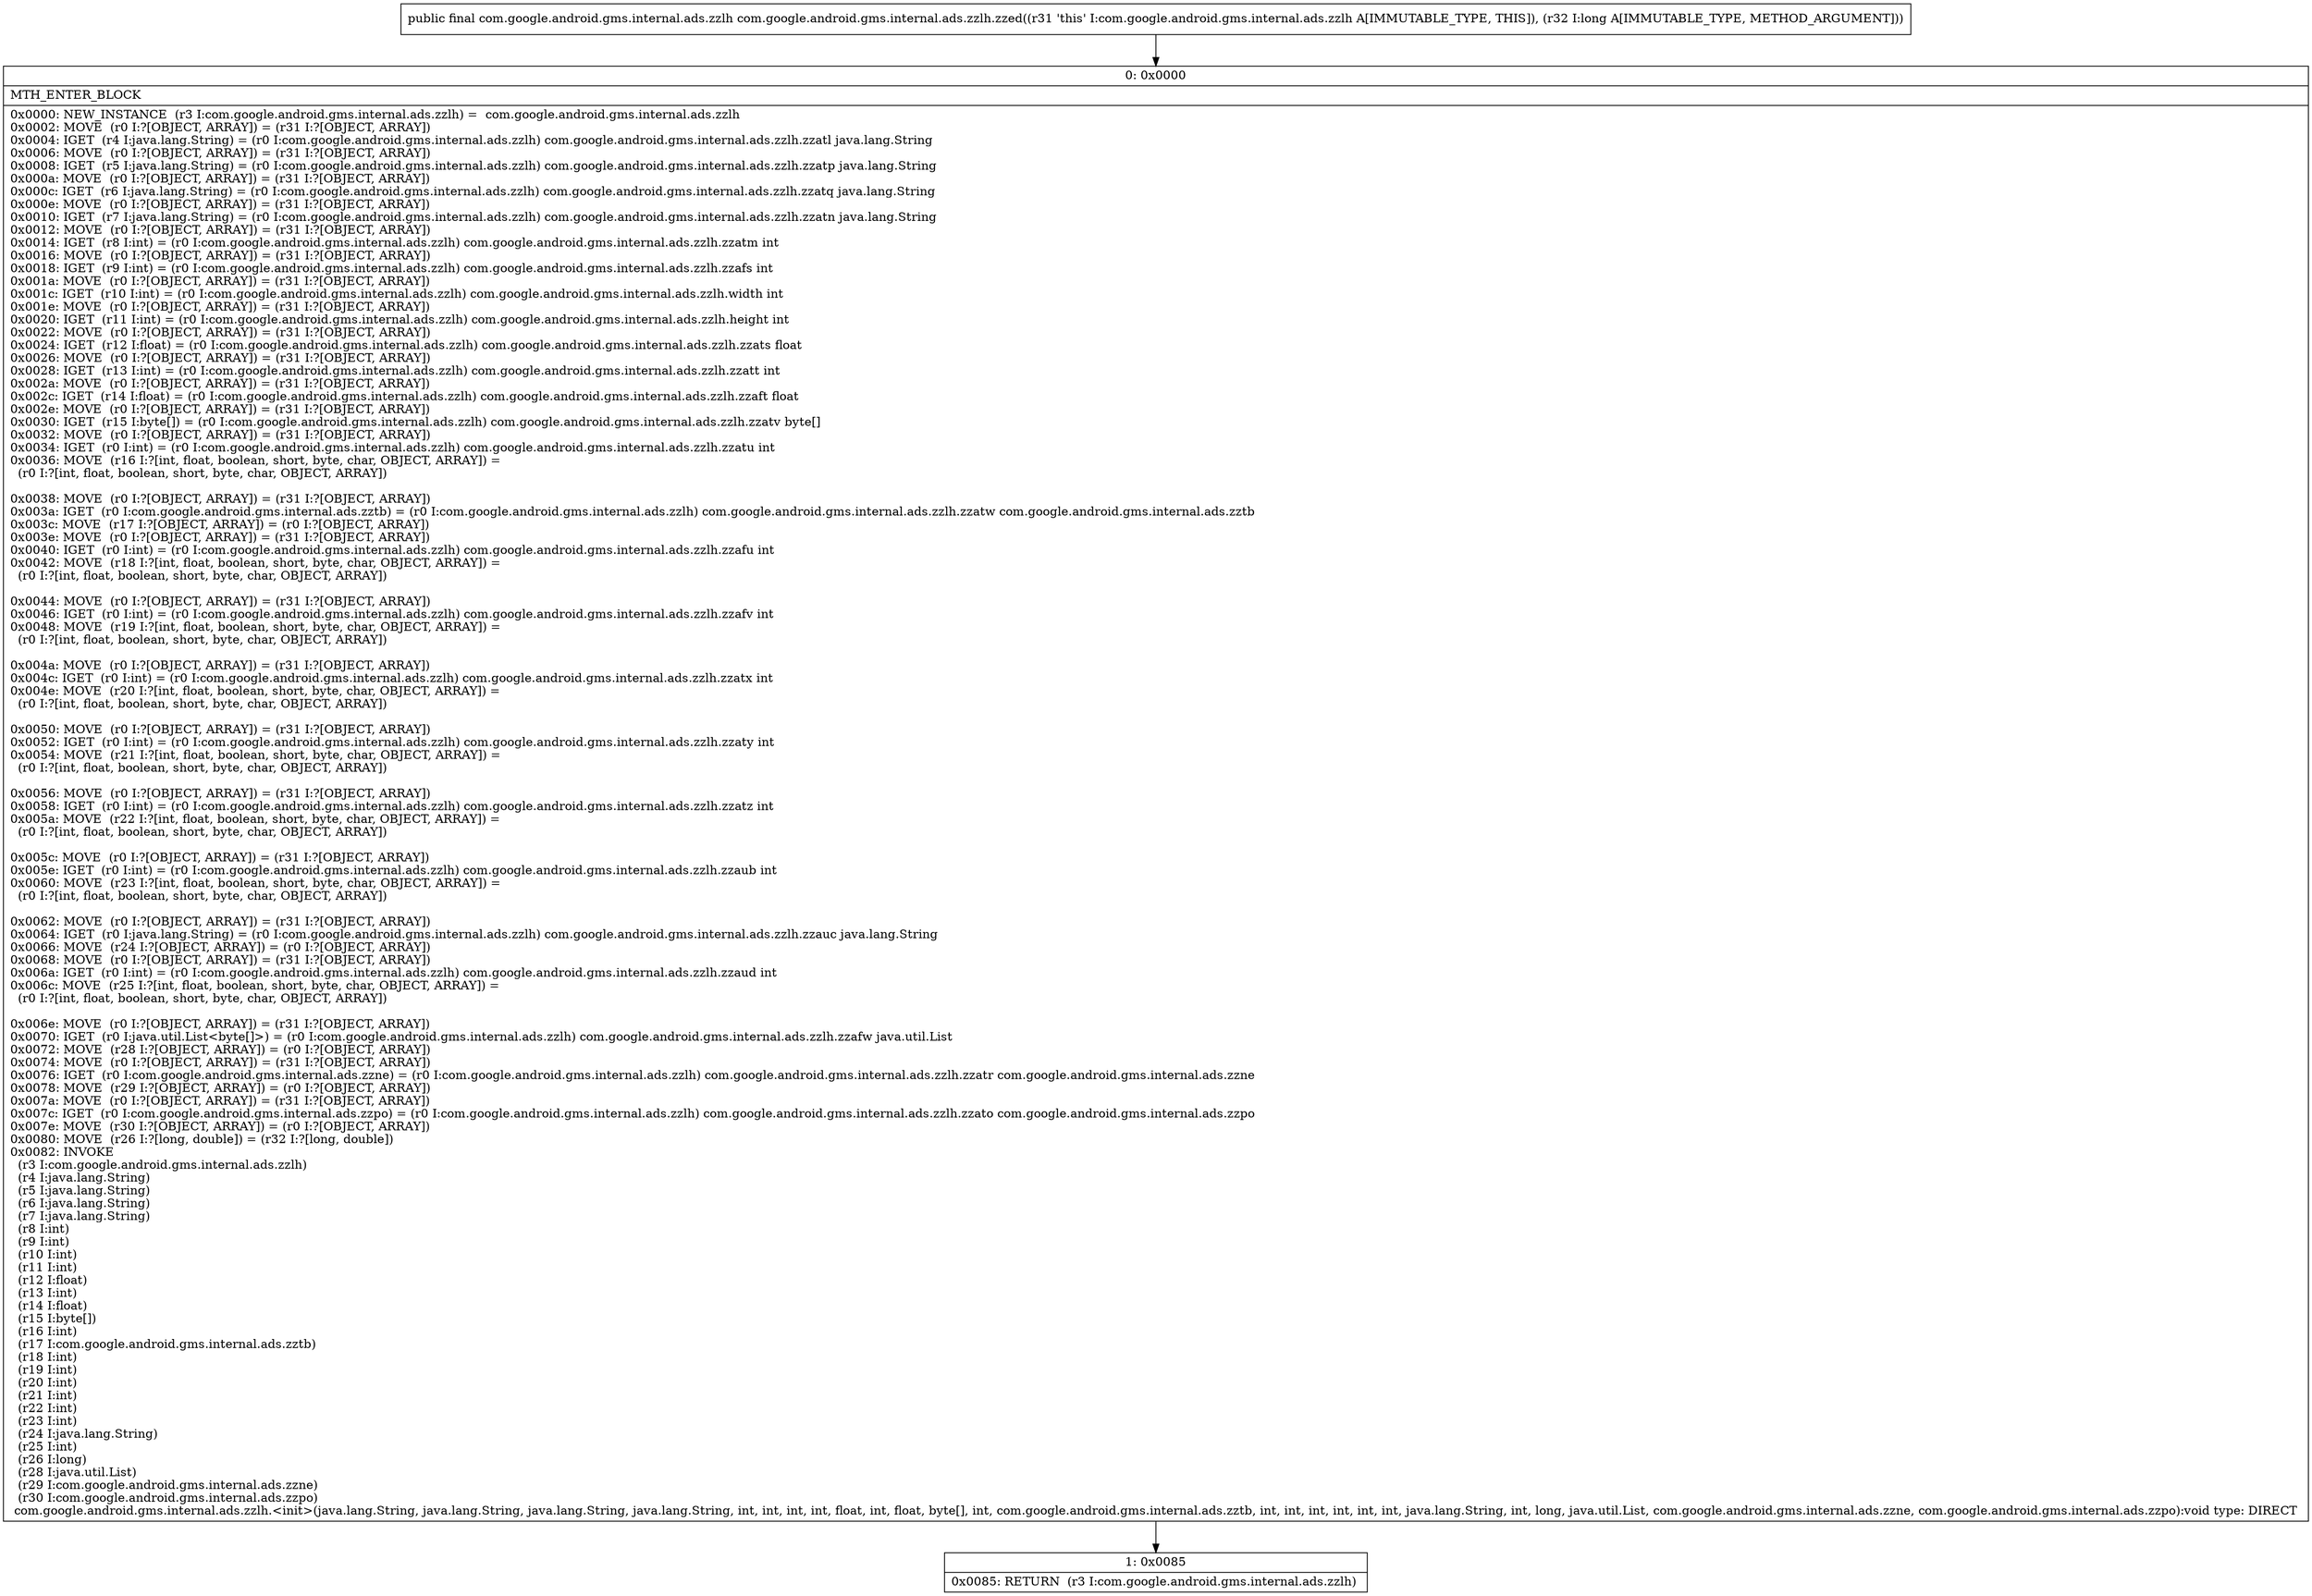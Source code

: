 digraph "CFG forcom.google.android.gms.internal.ads.zzlh.zzed(J)Lcom\/google\/android\/gms\/internal\/ads\/zzlh;" {
Node_0 [shape=record,label="{0\:\ 0x0000|MTH_ENTER_BLOCK\l|0x0000: NEW_INSTANCE  (r3 I:com.google.android.gms.internal.ads.zzlh) =  com.google.android.gms.internal.ads.zzlh \l0x0002: MOVE  (r0 I:?[OBJECT, ARRAY]) = (r31 I:?[OBJECT, ARRAY]) \l0x0004: IGET  (r4 I:java.lang.String) = (r0 I:com.google.android.gms.internal.ads.zzlh) com.google.android.gms.internal.ads.zzlh.zzatl java.lang.String \l0x0006: MOVE  (r0 I:?[OBJECT, ARRAY]) = (r31 I:?[OBJECT, ARRAY]) \l0x0008: IGET  (r5 I:java.lang.String) = (r0 I:com.google.android.gms.internal.ads.zzlh) com.google.android.gms.internal.ads.zzlh.zzatp java.lang.String \l0x000a: MOVE  (r0 I:?[OBJECT, ARRAY]) = (r31 I:?[OBJECT, ARRAY]) \l0x000c: IGET  (r6 I:java.lang.String) = (r0 I:com.google.android.gms.internal.ads.zzlh) com.google.android.gms.internal.ads.zzlh.zzatq java.lang.String \l0x000e: MOVE  (r0 I:?[OBJECT, ARRAY]) = (r31 I:?[OBJECT, ARRAY]) \l0x0010: IGET  (r7 I:java.lang.String) = (r0 I:com.google.android.gms.internal.ads.zzlh) com.google.android.gms.internal.ads.zzlh.zzatn java.lang.String \l0x0012: MOVE  (r0 I:?[OBJECT, ARRAY]) = (r31 I:?[OBJECT, ARRAY]) \l0x0014: IGET  (r8 I:int) = (r0 I:com.google.android.gms.internal.ads.zzlh) com.google.android.gms.internal.ads.zzlh.zzatm int \l0x0016: MOVE  (r0 I:?[OBJECT, ARRAY]) = (r31 I:?[OBJECT, ARRAY]) \l0x0018: IGET  (r9 I:int) = (r0 I:com.google.android.gms.internal.ads.zzlh) com.google.android.gms.internal.ads.zzlh.zzafs int \l0x001a: MOVE  (r0 I:?[OBJECT, ARRAY]) = (r31 I:?[OBJECT, ARRAY]) \l0x001c: IGET  (r10 I:int) = (r0 I:com.google.android.gms.internal.ads.zzlh) com.google.android.gms.internal.ads.zzlh.width int \l0x001e: MOVE  (r0 I:?[OBJECT, ARRAY]) = (r31 I:?[OBJECT, ARRAY]) \l0x0020: IGET  (r11 I:int) = (r0 I:com.google.android.gms.internal.ads.zzlh) com.google.android.gms.internal.ads.zzlh.height int \l0x0022: MOVE  (r0 I:?[OBJECT, ARRAY]) = (r31 I:?[OBJECT, ARRAY]) \l0x0024: IGET  (r12 I:float) = (r0 I:com.google.android.gms.internal.ads.zzlh) com.google.android.gms.internal.ads.zzlh.zzats float \l0x0026: MOVE  (r0 I:?[OBJECT, ARRAY]) = (r31 I:?[OBJECT, ARRAY]) \l0x0028: IGET  (r13 I:int) = (r0 I:com.google.android.gms.internal.ads.zzlh) com.google.android.gms.internal.ads.zzlh.zzatt int \l0x002a: MOVE  (r0 I:?[OBJECT, ARRAY]) = (r31 I:?[OBJECT, ARRAY]) \l0x002c: IGET  (r14 I:float) = (r0 I:com.google.android.gms.internal.ads.zzlh) com.google.android.gms.internal.ads.zzlh.zzaft float \l0x002e: MOVE  (r0 I:?[OBJECT, ARRAY]) = (r31 I:?[OBJECT, ARRAY]) \l0x0030: IGET  (r15 I:byte[]) = (r0 I:com.google.android.gms.internal.ads.zzlh) com.google.android.gms.internal.ads.zzlh.zzatv byte[] \l0x0032: MOVE  (r0 I:?[OBJECT, ARRAY]) = (r31 I:?[OBJECT, ARRAY]) \l0x0034: IGET  (r0 I:int) = (r0 I:com.google.android.gms.internal.ads.zzlh) com.google.android.gms.internal.ads.zzlh.zzatu int \l0x0036: MOVE  (r16 I:?[int, float, boolean, short, byte, char, OBJECT, ARRAY]) = \l  (r0 I:?[int, float, boolean, short, byte, char, OBJECT, ARRAY])\l \l0x0038: MOVE  (r0 I:?[OBJECT, ARRAY]) = (r31 I:?[OBJECT, ARRAY]) \l0x003a: IGET  (r0 I:com.google.android.gms.internal.ads.zztb) = (r0 I:com.google.android.gms.internal.ads.zzlh) com.google.android.gms.internal.ads.zzlh.zzatw com.google.android.gms.internal.ads.zztb \l0x003c: MOVE  (r17 I:?[OBJECT, ARRAY]) = (r0 I:?[OBJECT, ARRAY]) \l0x003e: MOVE  (r0 I:?[OBJECT, ARRAY]) = (r31 I:?[OBJECT, ARRAY]) \l0x0040: IGET  (r0 I:int) = (r0 I:com.google.android.gms.internal.ads.zzlh) com.google.android.gms.internal.ads.zzlh.zzafu int \l0x0042: MOVE  (r18 I:?[int, float, boolean, short, byte, char, OBJECT, ARRAY]) = \l  (r0 I:?[int, float, boolean, short, byte, char, OBJECT, ARRAY])\l \l0x0044: MOVE  (r0 I:?[OBJECT, ARRAY]) = (r31 I:?[OBJECT, ARRAY]) \l0x0046: IGET  (r0 I:int) = (r0 I:com.google.android.gms.internal.ads.zzlh) com.google.android.gms.internal.ads.zzlh.zzafv int \l0x0048: MOVE  (r19 I:?[int, float, boolean, short, byte, char, OBJECT, ARRAY]) = \l  (r0 I:?[int, float, boolean, short, byte, char, OBJECT, ARRAY])\l \l0x004a: MOVE  (r0 I:?[OBJECT, ARRAY]) = (r31 I:?[OBJECT, ARRAY]) \l0x004c: IGET  (r0 I:int) = (r0 I:com.google.android.gms.internal.ads.zzlh) com.google.android.gms.internal.ads.zzlh.zzatx int \l0x004e: MOVE  (r20 I:?[int, float, boolean, short, byte, char, OBJECT, ARRAY]) = \l  (r0 I:?[int, float, boolean, short, byte, char, OBJECT, ARRAY])\l \l0x0050: MOVE  (r0 I:?[OBJECT, ARRAY]) = (r31 I:?[OBJECT, ARRAY]) \l0x0052: IGET  (r0 I:int) = (r0 I:com.google.android.gms.internal.ads.zzlh) com.google.android.gms.internal.ads.zzlh.zzaty int \l0x0054: MOVE  (r21 I:?[int, float, boolean, short, byte, char, OBJECT, ARRAY]) = \l  (r0 I:?[int, float, boolean, short, byte, char, OBJECT, ARRAY])\l \l0x0056: MOVE  (r0 I:?[OBJECT, ARRAY]) = (r31 I:?[OBJECT, ARRAY]) \l0x0058: IGET  (r0 I:int) = (r0 I:com.google.android.gms.internal.ads.zzlh) com.google.android.gms.internal.ads.zzlh.zzatz int \l0x005a: MOVE  (r22 I:?[int, float, boolean, short, byte, char, OBJECT, ARRAY]) = \l  (r0 I:?[int, float, boolean, short, byte, char, OBJECT, ARRAY])\l \l0x005c: MOVE  (r0 I:?[OBJECT, ARRAY]) = (r31 I:?[OBJECT, ARRAY]) \l0x005e: IGET  (r0 I:int) = (r0 I:com.google.android.gms.internal.ads.zzlh) com.google.android.gms.internal.ads.zzlh.zzaub int \l0x0060: MOVE  (r23 I:?[int, float, boolean, short, byte, char, OBJECT, ARRAY]) = \l  (r0 I:?[int, float, boolean, short, byte, char, OBJECT, ARRAY])\l \l0x0062: MOVE  (r0 I:?[OBJECT, ARRAY]) = (r31 I:?[OBJECT, ARRAY]) \l0x0064: IGET  (r0 I:java.lang.String) = (r0 I:com.google.android.gms.internal.ads.zzlh) com.google.android.gms.internal.ads.zzlh.zzauc java.lang.String \l0x0066: MOVE  (r24 I:?[OBJECT, ARRAY]) = (r0 I:?[OBJECT, ARRAY]) \l0x0068: MOVE  (r0 I:?[OBJECT, ARRAY]) = (r31 I:?[OBJECT, ARRAY]) \l0x006a: IGET  (r0 I:int) = (r0 I:com.google.android.gms.internal.ads.zzlh) com.google.android.gms.internal.ads.zzlh.zzaud int \l0x006c: MOVE  (r25 I:?[int, float, boolean, short, byte, char, OBJECT, ARRAY]) = \l  (r0 I:?[int, float, boolean, short, byte, char, OBJECT, ARRAY])\l \l0x006e: MOVE  (r0 I:?[OBJECT, ARRAY]) = (r31 I:?[OBJECT, ARRAY]) \l0x0070: IGET  (r0 I:java.util.List\<byte[]\>) = (r0 I:com.google.android.gms.internal.ads.zzlh) com.google.android.gms.internal.ads.zzlh.zzafw java.util.List \l0x0072: MOVE  (r28 I:?[OBJECT, ARRAY]) = (r0 I:?[OBJECT, ARRAY]) \l0x0074: MOVE  (r0 I:?[OBJECT, ARRAY]) = (r31 I:?[OBJECT, ARRAY]) \l0x0076: IGET  (r0 I:com.google.android.gms.internal.ads.zzne) = (r0 I:com.google.android.gms.internal.ads.zzlh) com.google.android.gms.internal.ads.zzlh.zzatr com.google.android.gms.internal.ads.zzne \l0x0078: MOVE  (r29 I:?[OBJECT, ARRAY]) = (r0 I:?[OBJECT, ARRAY]) \l0x007a: MOVE  (r0 I:?[OBJECT, ARRAY]) = (r31 I:?[OBJECT, ARRAY]) \l0x007c: IGET  (r0 I:com.google.android.gms.internal.ads.zzpo) = (r0 I:com.google.android.gms.internal.ads.zzlh) com.google.android.gms.internal.ads.zzlh.zzato com.google.android.gms.internal.ads.zzpo \l0x007e: MOVE  (r30 I:?[OBJECT, ARRAY]) = (r0 I:?[OBJECT, ARRAY]) \l0x0080: MOVE  (r26 I:?[long, double]) = (r32 I:?[long, double]) \l0x0082: INVOKE  \l  (r3 I:com.google.android.gms.internal.ads.zzlh)\l  (r4 I:java.lang.String)\l  (r5 I:java.lang.String)\l  (r6 I:java.lang.String)\l  (r7 I:java.lang.String)\l  (r8 I:int)\l  (r9 I:int)\l  (r10 I:int)\l  (r11 I:int)\l  (r12 I:float)\l  (r13 I:int)\l  (r14 I:float)\l  (r15 I:byte[])\l  (r16 I:int)\l  (r17 I:com.google.android.gms.internal.ads.zztb)\l  (r18 I:int)\l  (r19 I:int)\l  (r20 I:int)\l  (r21 I:int)\l  (r22 I:int)\l  (r23 I:int)\l  (r24 I:java.lang.String)\l  (r25 I:int)\l  (r26 I:long)\l  (r28 I:java.util.List)\l  (r29 I:com.google.android.gms.internal.ads.zzne)\l  (r30 I:com.google.android.gms.internal.ads.zzpo)\l com.google.android.gms.internal.ads.zzlh.\<init\>(java.lang.String, java.lang.String, java.lang.String, java.lang.String, int, int, int, int, float, int, float, byte[], int, com.google.android.gms.internal.ads.zztb, int, int, int, int, int, int, java.lang.String, int, long, java.util.List, com.google.android.gms.internal.ads.zzne, com.google.android.gms.internal.ads.zzpo):void type: DIRECT \l}"];
Node_1 [shape=record,label="{1\:\ 0x0085|0x0085: RETURN  (r3 I:com.google.android.gms.internal.ads.zzlh) \l}"];
MethodNode[shape=record,label="{public final com.google.android.gms.internal.ads.zzlh com.google.android.gms.internal.ads.zzlh.zzed((r31 'this' I:com.google.android.gms.internal.ads.zzlh A[IMMUTABLE_TYPE, THIS]), (r32 I:long A[IMMUTABLE_TYPE, METHOD_ARGUMENT])) }"];
MethodNode -> Node_0;
Node_0 -> Node_1;
}

